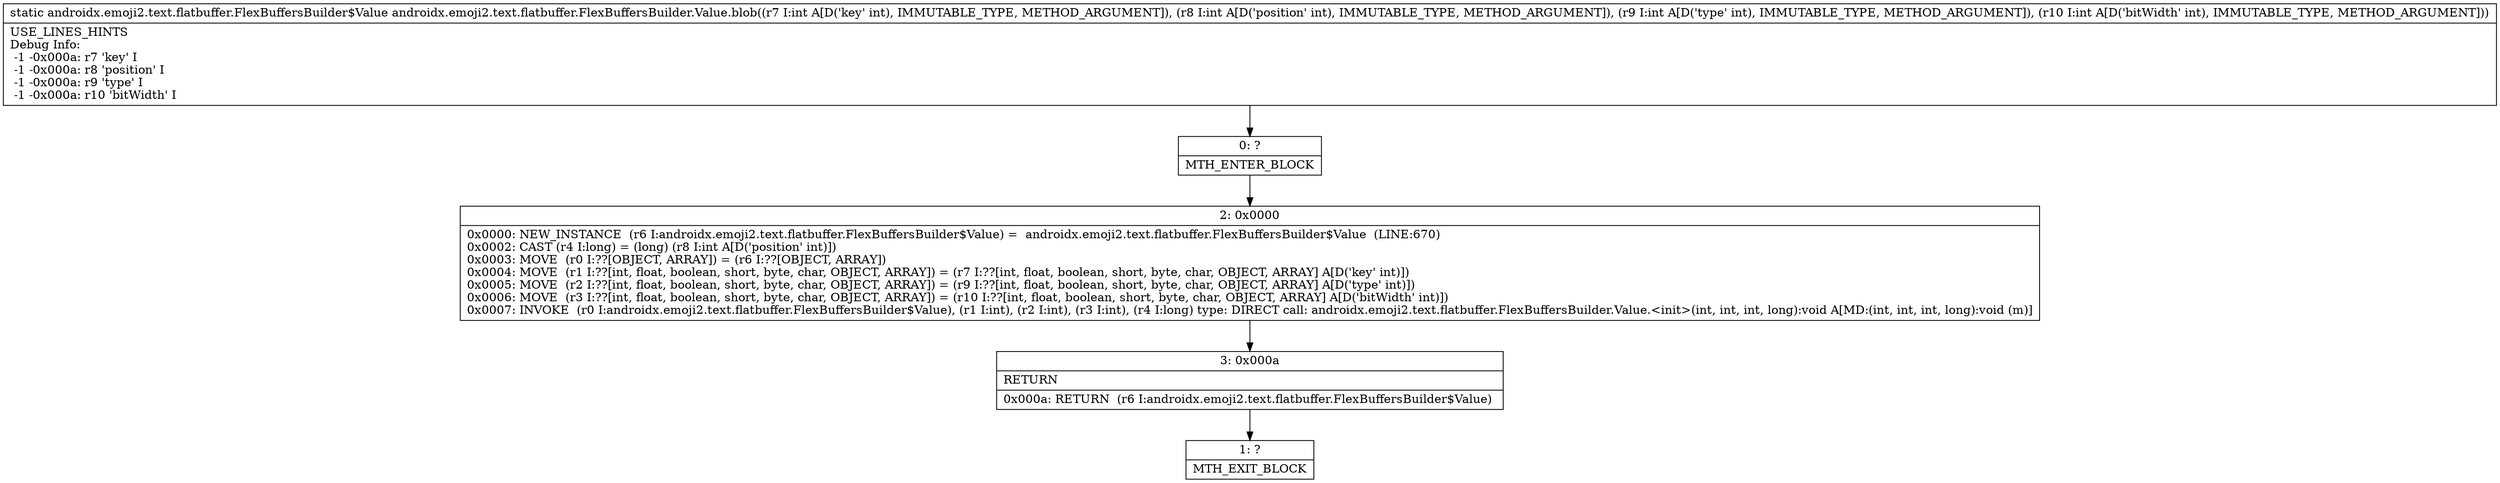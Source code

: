 digraph "CFG forandroidx.emoji2.text.flatbuffer.FlexBuffersBuilder.Value.blob(IIII)Landroidx\/emoji2\/text\/flatbuffer\/FlexBuffersBuilder$Value;" {
Node_0 [shape=record,label="{0\:\ ?|MTH_ENTER_BLOCK\l}"];
Node_2 [shape=record,label="{2\:\ 0x0000|0x0000: NEW_INSTANCE  (r6 I:androidx.emoji2.text.flatbuffer.FlexBuffersBuilder$Value) =  androidx.emoji2.text.flatbuffer.FlexBuffersBuilder$Value  (LINE:670)\l0x0002: CAST (r4 I:long) = (long) (r8 I:int A[D('position' int)]) \l0x0003: MOVE  (r0 I:??[OBJECT, ARRAY]) = (r6 I:??[OBJECT, ARRAY]) \l0x0004: MOVE  (r1 I:??[int, float, boolean, short, byte, char, OBJECT, ARRAY]) = (r7 I:??[int, float, boolean, short, byte, char, OBJECT, ARRAY] A[D('key' int)]) \l0x0005: MOVE  (r2 I:??[int, float, boolean, short, byte, char, OBJECT, ARRAY]) = (r9 I:??[int, float, boolean, short, byte, char, OBJECT, ARRAY] A[D('type' int)]) \l0x0006: MOVE  (r3 I:??[int, float, boolean, short, byte, char, OBJECT, ARRAY]) = (r10 I:??[int, float, boolean, short, byte, char, OBJECT, ARRAY] A[D('bitWidth' int)]) \l0x0007: INVOKE  (r0 I:androidx.emoji2.text.flatbuffer.FlexBuffersBuilder$Value), (r1 I:int), (r2 I:int), (r3 I:int), (r4 I:long) type: DIRECT call: androidx.emoji2.text.flatbuffer.FlexBuffersBuilder.Value.\<init\>(int, int, int, long):void A[MD:(int, int, int, long):void (m)]\l}"];
Node_3 [shape=record,label="{3\:\ 0x000a|RETURN\l|0x000a: RETURN  (r6 I:androidx.emoji2.text.flatbuffer.FlexBuffersBuilder$Value) \l}"];
Node_1 [shape=record,label="{1\:\ ?|MTH_EXIT_BLOCK\l}"];
MethodNode[shape=record,label="{static androidx.emoji2.text.flatbuffer.FlexBuffersBuilder$Value androidx.emoji2.text.flatbuffer.FlexBuffersBuilder.Value.blob((r7 I:int A[D('key' int), IMMUTABLE_TYPE, METHOD_ARGUMENT]), (r8 I:int A[D('position' int), IMMUTABLE_TYPE, METHOD_ARGUMENT]), (r9 I:int A[D('type' int), IMMUTABLE_TYPE, METHOD_ARGUMENT]), (r10 I:int A[D('bitWidth' int), IMMUTABLE_TYPE, METHOD_ARGUMENT]))  | USE_LINES_HINTS\lDebug Info:\l  \-1 \-0x000a: r7 'key' I\l  \-1 \-0x000a: r8 'position' I\l  \-1 \-0x000a: r9 'type' I\l  \-1 \-0x000a: r10 'bitWidth' I\l}"];
MethodNode -> Node_0;Node_0 -> Node_2;
Node_2 -> Node_3;
Node_3 -> Node_1;
}

